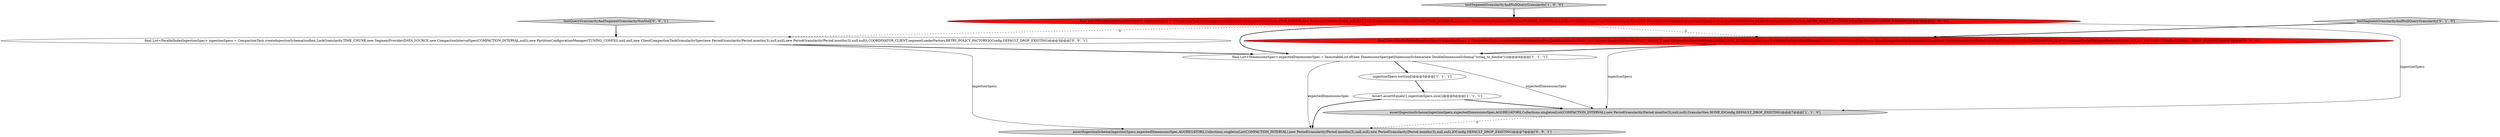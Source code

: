 digraph {
6 [style = filled, label = "final List<ParallelIndexIngestionSpec> ingestionSpecs = CompactionTask.createIngestionSchema(toolbox,LockGranularity.TIME_CHUNK,new SegmentProvider(DATA_SOURCE,new CompactionIntervalSpec(COMPACTION_INTERVAL,null)),new PartitionConfigurationManager(TUNING_CONFIG),null,null,new ClientCompactionTaskGranularitySpec(new PeriodGranularity(Period.months(3),null,null),null),COORDINATOR_CLIENT,segmentCacheManagerFactory,RETRY_POLICY_FACTORY,IOConfig.DEFAULT_DROP_EXISTING)@@@3@@@['0', '1', '0']", fillcolor = red, shape = ellipse image = "AAA1AAABBB2BBB"];
10 [style = filled, label = "final List<ParallelIndexIngestionSpec> ingestionSpecs = CompactionTask.createIngestionSchema(toolbox,LockGranularity.TIME_CHUNK,new SegmentProvider(DATA_SOURCE,new CompactionIntervalSpec(COMPACTION_INTERVAL,null)),new PartitionConfigurationManager(TUNING_CONFIG),null,null,new ClientCompactionTaskGranularitySpec(new PeriodGranularity(Period.months(3),null,null),new PeriodGranularity(Period.months(3),null,null)),COORDINATOR_CLIENT,segmentLoaderFactory,RETRY_POLICY_FACTORY,IOConfig.DEFAULT_DROP_EXISTING)@@@3@@@['0', '0', '1']", fillcolor = white, shape = ellipse image = "AAA0AAABBB3BBB"];
5 [style = filled, label = "final List<DimensionsSpec> expectedDimensionsSpec = ImmutableList.of(new DimensionsSpec(getDimensionSchema(new DoubleDimensionSchema(\"string_to_double\"))))@@@4@@@['1', '1', '1']", fillcolor = white, shape = ellipse image = "AAA0AAABBB1BBB"];
2 [style = filled, label = "Assert.assertEquals(1,ingestionSpecs.size())@@@6@@@['1', '1', '1']", fillcolor = white, shape = ellipse image = "AAA0AAABBB1BBB"];
4 [style = filled, label = "assertIngestionSchema(ingestionSpecs,expectedDimensionsSpec,AGGREGATORS,Collections.singletonList(COMPACTION_INTERVAL),new PeriodGranularity(Period.months(3),null,null),Granularities.NONE,IOConfig.DEFAULT_DROP_EXISTING)@@@7@@@['1', '1', '0']", fillcolor = lightgray, shape = ellipse image = "AAA0AAABBB1BBB"];
0 [style = filled, label = "final List<ParallelIndexIngestionSpec> ingestionSpecs = CompactionTask.createIngestionSchema(toolbox,LockGranularity.TIME_CHUNK,new SegmentProvider(DATA_SOURCE,new CompactionIntervalSpec(COMPACTION_INTERVAL,null)),new PartitionConfigurationManager(TUNING_CONFIG),null,null,new ClientCompactionTaskGranularitySpec(new PeriodGranularity(Period.months(3),null,null),null),COORDINATOR_CLIENT,segmentLoaderFactory,RETRY_POLICY_FACTORY,IOConfig.DEFAULT_DROP_EXISTING)@@@3@@@['1', '0', '0']", fillcolor = red, shape = ellipse image = "AAA1AAABBB1BBB"];
1 [style = filled, label = "ingestionSpecs.sort(null)@@@5@@@['1', '1', '1']", fillcolor = white, shape = ellipse image = "AAA0AAABBB1BBB"];
7 [style = filled, label = "testSegmentGranularityAndNullQueryGranularity['0', '1', '0']", fillcolor = lightgray, shape = diamond image = "AAA0AAABBB2BBB"];
9 [style = filled, label = "testQueryGranularityAndSegmentGranularityNonNull['0', '0', '1']", fillcolor = lightgray, shape = diamond image = "AAA0AAABBB3BBB"];
3 [style = filled, label = "testSegmentGranularityAndNullQueryGranularity['1', '0', '0']", fillcolor = lightgray, shape = diamond image = "AAA0AAABBB1BBB"];
8 [style = filled, label = "assertIngestionSchema(ingestionSpecs,expectedDimensionsSpec,AGGREGATORS,Collections.singletonList(COMPACTION_INTERVAL),new PeriodGranularity(Period.months(3),null,null),new PeriodGranularity(Period.months(3),null,null),IOConfig.DEFAULT_DROP_EXISTING)@@@7@@@['0', '0', '1']", fillcolor = lightgray, shape = ellipse image = "AAA0AAABBB3BBB"];
5->1 [style = bold, label=""];
6->5 [style = bold, label=""];
1->2 [style = bold, label=""];
5->8 [style = solid, label="expectedDimensionsSpec"];
0->6 [style = dashed, label="0"];
4->8 [style = dashed, label="0"];
10->5 [style = bold, label=""];
9->10 [style = bold, label=""];
10->8 [style = solid, label="ingestionSpecs"];
0->4 [style = solid, label="ingestionSpecs"];
2->4 [style = bold, label=""];
6->4 [style = solid, label="ingestionSpecs"];
0->10 [style = dashed, label="0"];
3->0 [style = bold, label=""];
7->6 [style = bold, label=""];
2->8 [style = bold, label=""];
0->5 [style = bold, label=""];
5->4 [style = solid, label="expectedDimensionsSpec"];
}

